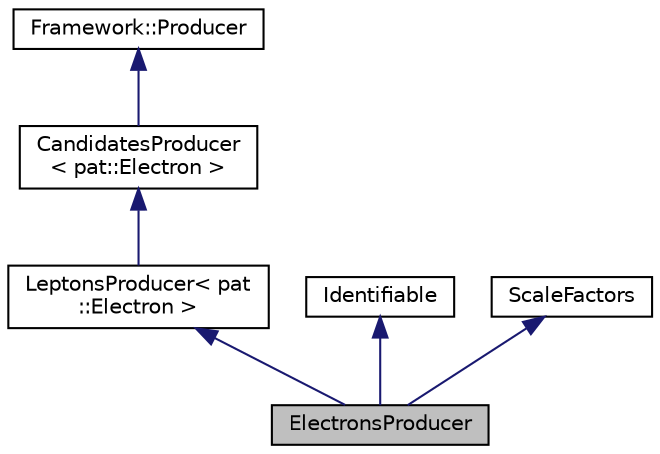 digraph "ElectronsProducer"
{
 // LATEX_PDF_SIZE
  edge [fontname="Helvetica",fontsize="10",labelfontname="Helvetica",labelfontsize="10"];
  node [fontname="Helvetica",fontsize="10",shape=record];
  Node1 [label="ElectronsProducer",height=0.2,width=0.4,color="black", fillcolor="grey75", style="filled", fontcolor="black",tooltip=" "];
  Node2 -> Node1 [dir="back",color="midnightblue",fontsize="10",style="solid",fontname="Helvetica"];
  Node2 [label="LeptonsProducer\< pat\l::Electron \>",height=0.2,width=0.4,color="black", fillcolor="white", style="filled",URL="$classLeptonsProducer.html",tooltip=" "];
  Node3 -> Node2 [dir="back",color="midnightblue",fontsize="10",style="solid",fontname="Helvetica"];
  Node3 [label="CandidatesProducer\l\< pat::Electron \>",height=0.2,width=0.4,color="black", fillcolor="white", style="filled",URL="$classCandidatesProducer.html",tooltip=" "];
  Node4 -> Node3 [dir="back",color="midnightblue",fontsize="10",style="solid",fontname="Helvetica"];
  Node4 [label="Framework::Producer",height=0.2,width=0.4,color="black", fillcolor="white", style="filled",URL="$classFramework_1_1Producer.html",tooltip="Base class for Framework producers."];
  Node5 -> Node1 [dir="back",color="midnightblue",fontsize="10",style="solid",fontname="Helvetica"];
  Node5 [label="Identifiable",height=0.2,width=0.4,color="black", fillcolor="white", style="filled",URL="$classIdentifiable.html",tooltip=" "];
  Node6 -> Node1 [dir="back",color="midnightblue",fontsize="10",style="solid",fontname="Helvetica"];
  Node6 [label="ScaleFactors",height=0.2,width=0.4,color="black", fillcolor="white", style="filled",URL="$classScaleFactors.html",tooltip=" "];
}
